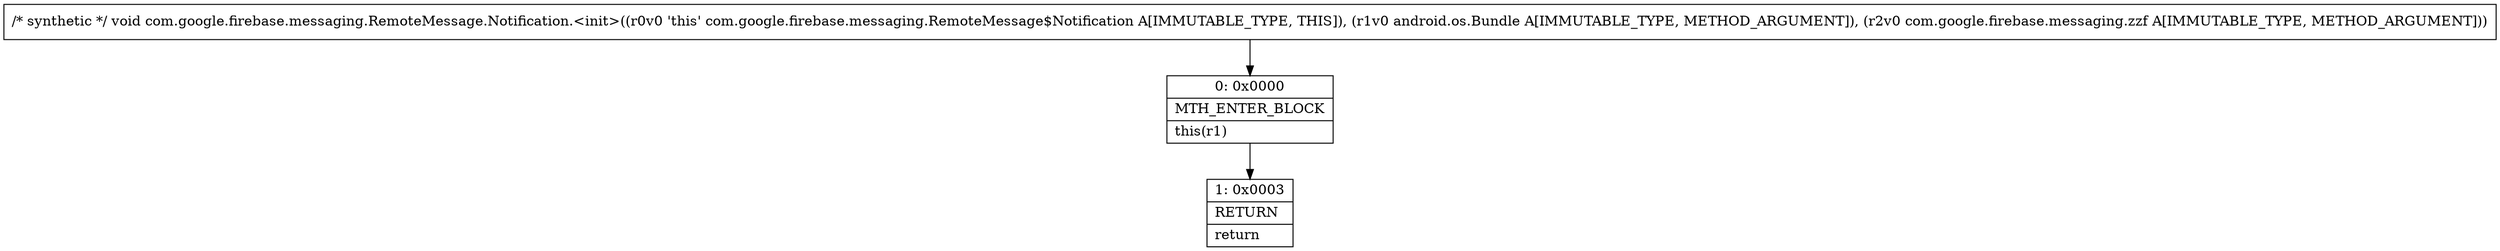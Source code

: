 digraph "CFG forcom.google.firebase.messaging.RemoteMessage.Notification.\<init\>(Landroid\/os\/Bundle;Lcom\/google\/firebase\/messaging\/zzf;)V" {
Node_0 [shape=record,label="{0\:\ 0x0000|MTH_ENTER_BLOCK\l|this(r1)\l}"];
Node_1 [shape=record,label="{1\:\ 0x0003|RETURN\l|return\l}"];
MethodNode[shape=record,label="{\/* synthetic *\/ void com.google.firebase.messaging.RemoteMessage.Notification.\<init\>((r0v0 'this' com.google.firebase.messaging.RemoteMessage$Notification A[IMMUTABLE_TYPE, THIS]), (r1v0 android.os.Bundle A[IMMUTABLE_TYPE, METHOD_ARGUMENT]), (r2v0 com.google.firebase.messaging.zzf A[IMMUTABLE_TYPE, METHOD_ARGUMENT])) }"];
MethodNode -> Node_0;
Node_0 -> Node_1;
}

